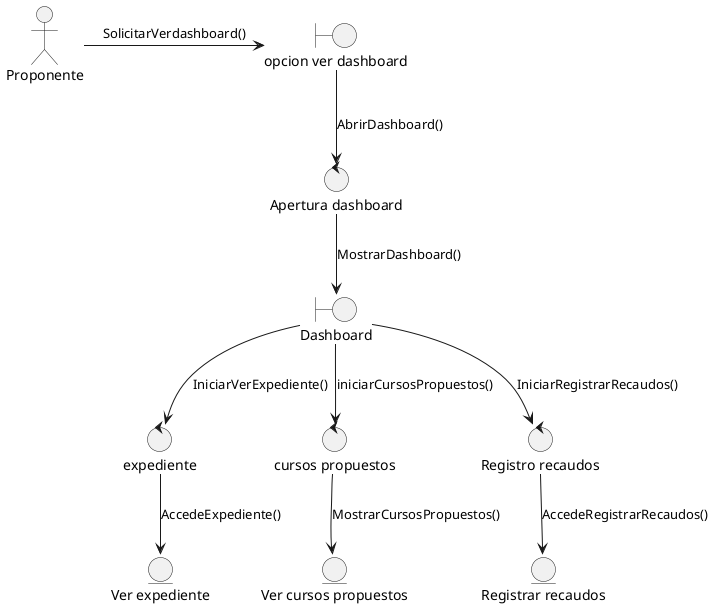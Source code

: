 @startuml DiagramaDeColaboracionDeDasboardProponente

:Proponente: as Propoonente

boundary "opcion ver dashboard" as ver
control "Apertura dashboard" as verificacion

control "expediente" as expediente
control "cursos propuestos" as cursos
control "Registro recaudos" as registrar

boundary "Dashboard" as dashboard

entity "Ver expediente" as ver_expediente
entity "Ver cursos propuestos" as ver_cursos
entity "Registrar recaudos" as recaudos



Propoonente-> ver: "SolicitarVerdashboard()"
ver--> verificacion: "AbrirDashboard()"
verificacion --> dashboard: "MostrarDashboard()"
dashboard --> expediente : "IniciarVerExpediente()"
dashboard --> registrar : "IniciarRegistrarRecaudos()"
dashboard --> cursos : "iniciarCursosPropuestos()"

expediente --> ver_expediente : "AccedeExpediente()"
cursos --> ver_cursos  : "MostrarCursosPropuestos()"
registrar --> recaudos : "AccedeRegistrarRecaudos()"